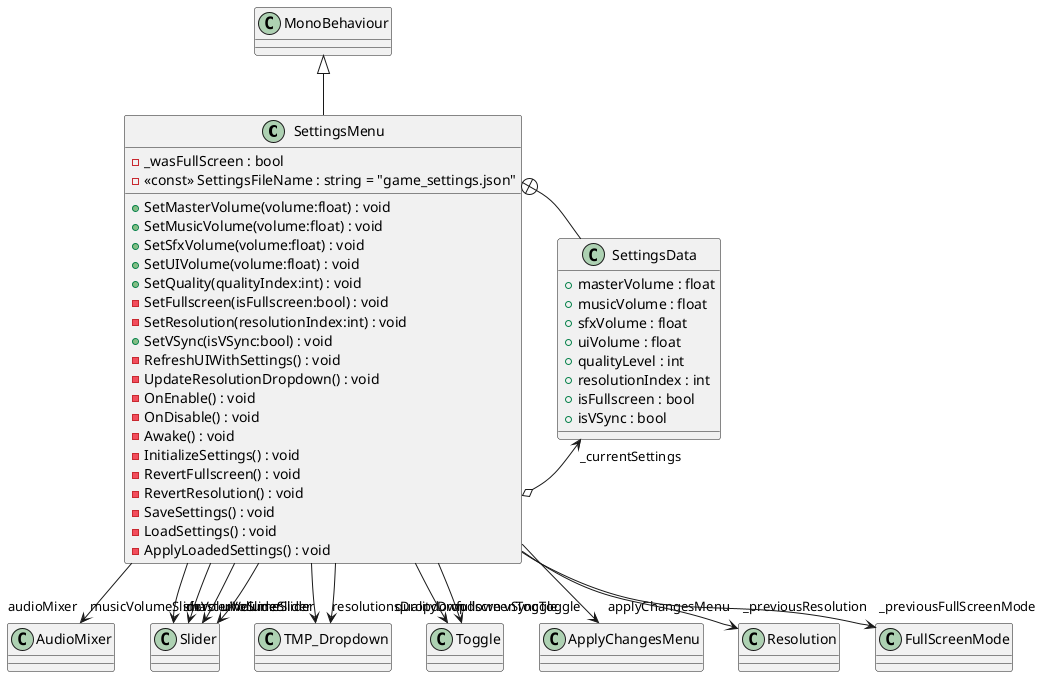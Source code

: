 @startuml
class SettingsMenu {
    - _wasFullScreen : bool
    - <<const>> SettingsFileName : string = "game_settings.json"
    + SetMasterVolume(volume:float) : void
    + SetMusicVolume(volume:float) : void
    + SetSfxVolume(volume:float) : void
    + SetUIVolume(volume:float) : void
    + SetQuality(qualityIndex:int) : void
    - SetFullscreen(isFullscreen:bool) : void
    - SetResolution(resolutionIndex:int) : void
    + SetVSync(isVSync:bool) : void
    - RefreshUIWithSettings() : void
    - UpdateResolutionDropdown() : void
    - OnEnable() : void
    - OnDisable() : void
    - Awake() : void
    - InitializeSettings() : void
    - RevertFullscreen() : void
    - RevertResolution() : void
    - SaveSettings() : void
    - LoadSettings() : void
    - ApplyLoadedSettings() : void
}
class SettingsData {
    + masterVolume : float
    + musicVolume : float
    + sfxVolume : float
    + uiVolume : float
    + qualityLevel : int
    + resolutionIndex : int
    + isFullscreen : bool
    + isVSync : bool
}
MonoBehaviour <|-- SettingsMenu
SettingsMenu --> "audioMixer" AudioMixer
SettingsMenu --> "masterVolumeSlider" Slider
SettingsMenu --> "musicVolumeSlider" Slider
SettingsMenu --> "sfxVolumeSlider" Slider
SettingsMenu --> "uiVolumeSlider" Slider
SettingsMenu --> "resolutionsDropdown" TMP_Dropdown
SettingsMenu --> "qualityDropdown" TMP_Dropdown
SettingsMenu --> "fullscreenToggle" Toggle
SettingsMenu --> "vSyncToggle" Toggle
SettingsMenu --> "applyChangesMenu" ApplyChangesMenu
SettingsMenu --> "_previousResolution" Resolution
SettingsMenu --> "_previousFullScreenMode" FullScreenMode
SettingsMenu o-> "_currentSettings" SettingsData
SettingsMenu +-- SettingsData
@enduml
